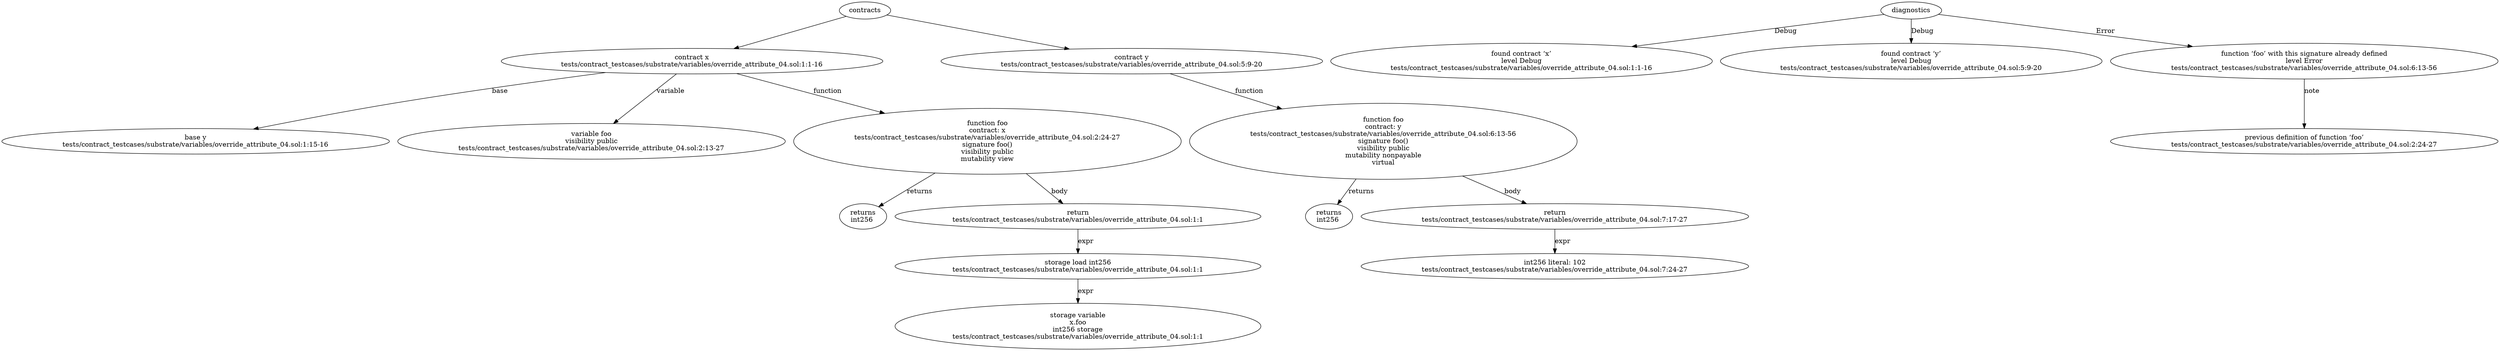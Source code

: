 strict digraph "tests/contract_testcases/substrate/variables/override_attribute_04.sol" {
	contract [label="contract x\ntests/contract_testcases/substrate/variables/override_attribute_04.sol:1:1-16"]
	base [label="base y\ntests/contract_testcases/substrate/variables/override_attribute_04.sol:1:15-16"]
	var [label="variable foo\nvisibility public\ntests/contract_testcases/substrate/variables/override_attribute_04.sol:2:13-27"]
	foo [label="function foo\ncontract: x\ntests/contract_testcases/substrate/variables/override_attribute_04.sol:2:24-27\nsignature foo()\nvisibility public\nmutability view"]
	returns [label="returns\nint256 "]
	return [label="return\ntests/contract_testcases/substrate/variables/override_attribute_04.sol:1:1"]
	storage_load [label="storage load int256\ntests/contract_testcases/substrate/variables/override_attribute_04.sol:1:1"]
	storage_var [label="storage variable\nx.foo\nint256 storage\ntests/contract_testcases/substrate/variables/override_attribute_04.sol:1:1"]
	contract_9 [label="contract y\ntests/contract_testcases/substrate/variables/override_attribute_04.sol:5:9-20"]
	foo_10 [label="function foo\ncontract: y\ntests/contract_testcases/substrate/variables/override_attribute_04.sol:6:13-56\nsignature foo()\nvisibility public\nmutability nonpayable\nvirtual"]
	returns_11 [label="returns\nint256 "]
	return_12 [label="return\ntests/contract_testcases/substrate/variables/override_attribute_04.sol:7:17-27"]
	number_literal [label="int256 literal: 102\ntests/contract_testcases/substrate/variables/override_attribute_04.sol:7:24-27"]
	diagnostic [label="found contract ‘x’\nlevel Debug\ntests/contract_testcases/substrate/variables/override_attribute_04.sol:1:1-16"]
	diagnostic_16 [label="found contract ‘y’\nlevel Debug\ntests/contract_testcases/substrate/variables/override_attribute_04.sol:5:9-20"]
	diagnostic_17 [label="function ‘foo’ with this signature already defined\nlevel Error\ntests/contract_testcases/substrate/variables/override_attribute_04.sol:6:13-56"]
	note [label="previous definition of function ‘foo’\ntests/contract_testcases/substrate/variables/override_attribute_04.sol:2:24-27"]
	contracts -> contract
	contract -> base [label="base"]
	contract -> var [label="variable"]
	contract -> foo [label="function"]
	foo -> returns [label="returns"]
	foo -> return [label="body"]
	return -> storage_load [label="expr"]
	storage_load -> storage_var [label="expr"]
	contracts -> contract_9
	contract_9 -> foo_10 [label="function"]
	foo_10 -> returns_11 [label="returns"]
	foo_10 -> return_12 [label="body"]
	return_12 -> number_literal [label="expr"]
	diagnostics -> diagnostic [label="Debug"]
	diagnostics -> diagnostic_16 [label="Debug"]
	diagnostics -> diagnostic_17 [label="Error"]
	diagnostic_17 -> note [label="note"]
}
